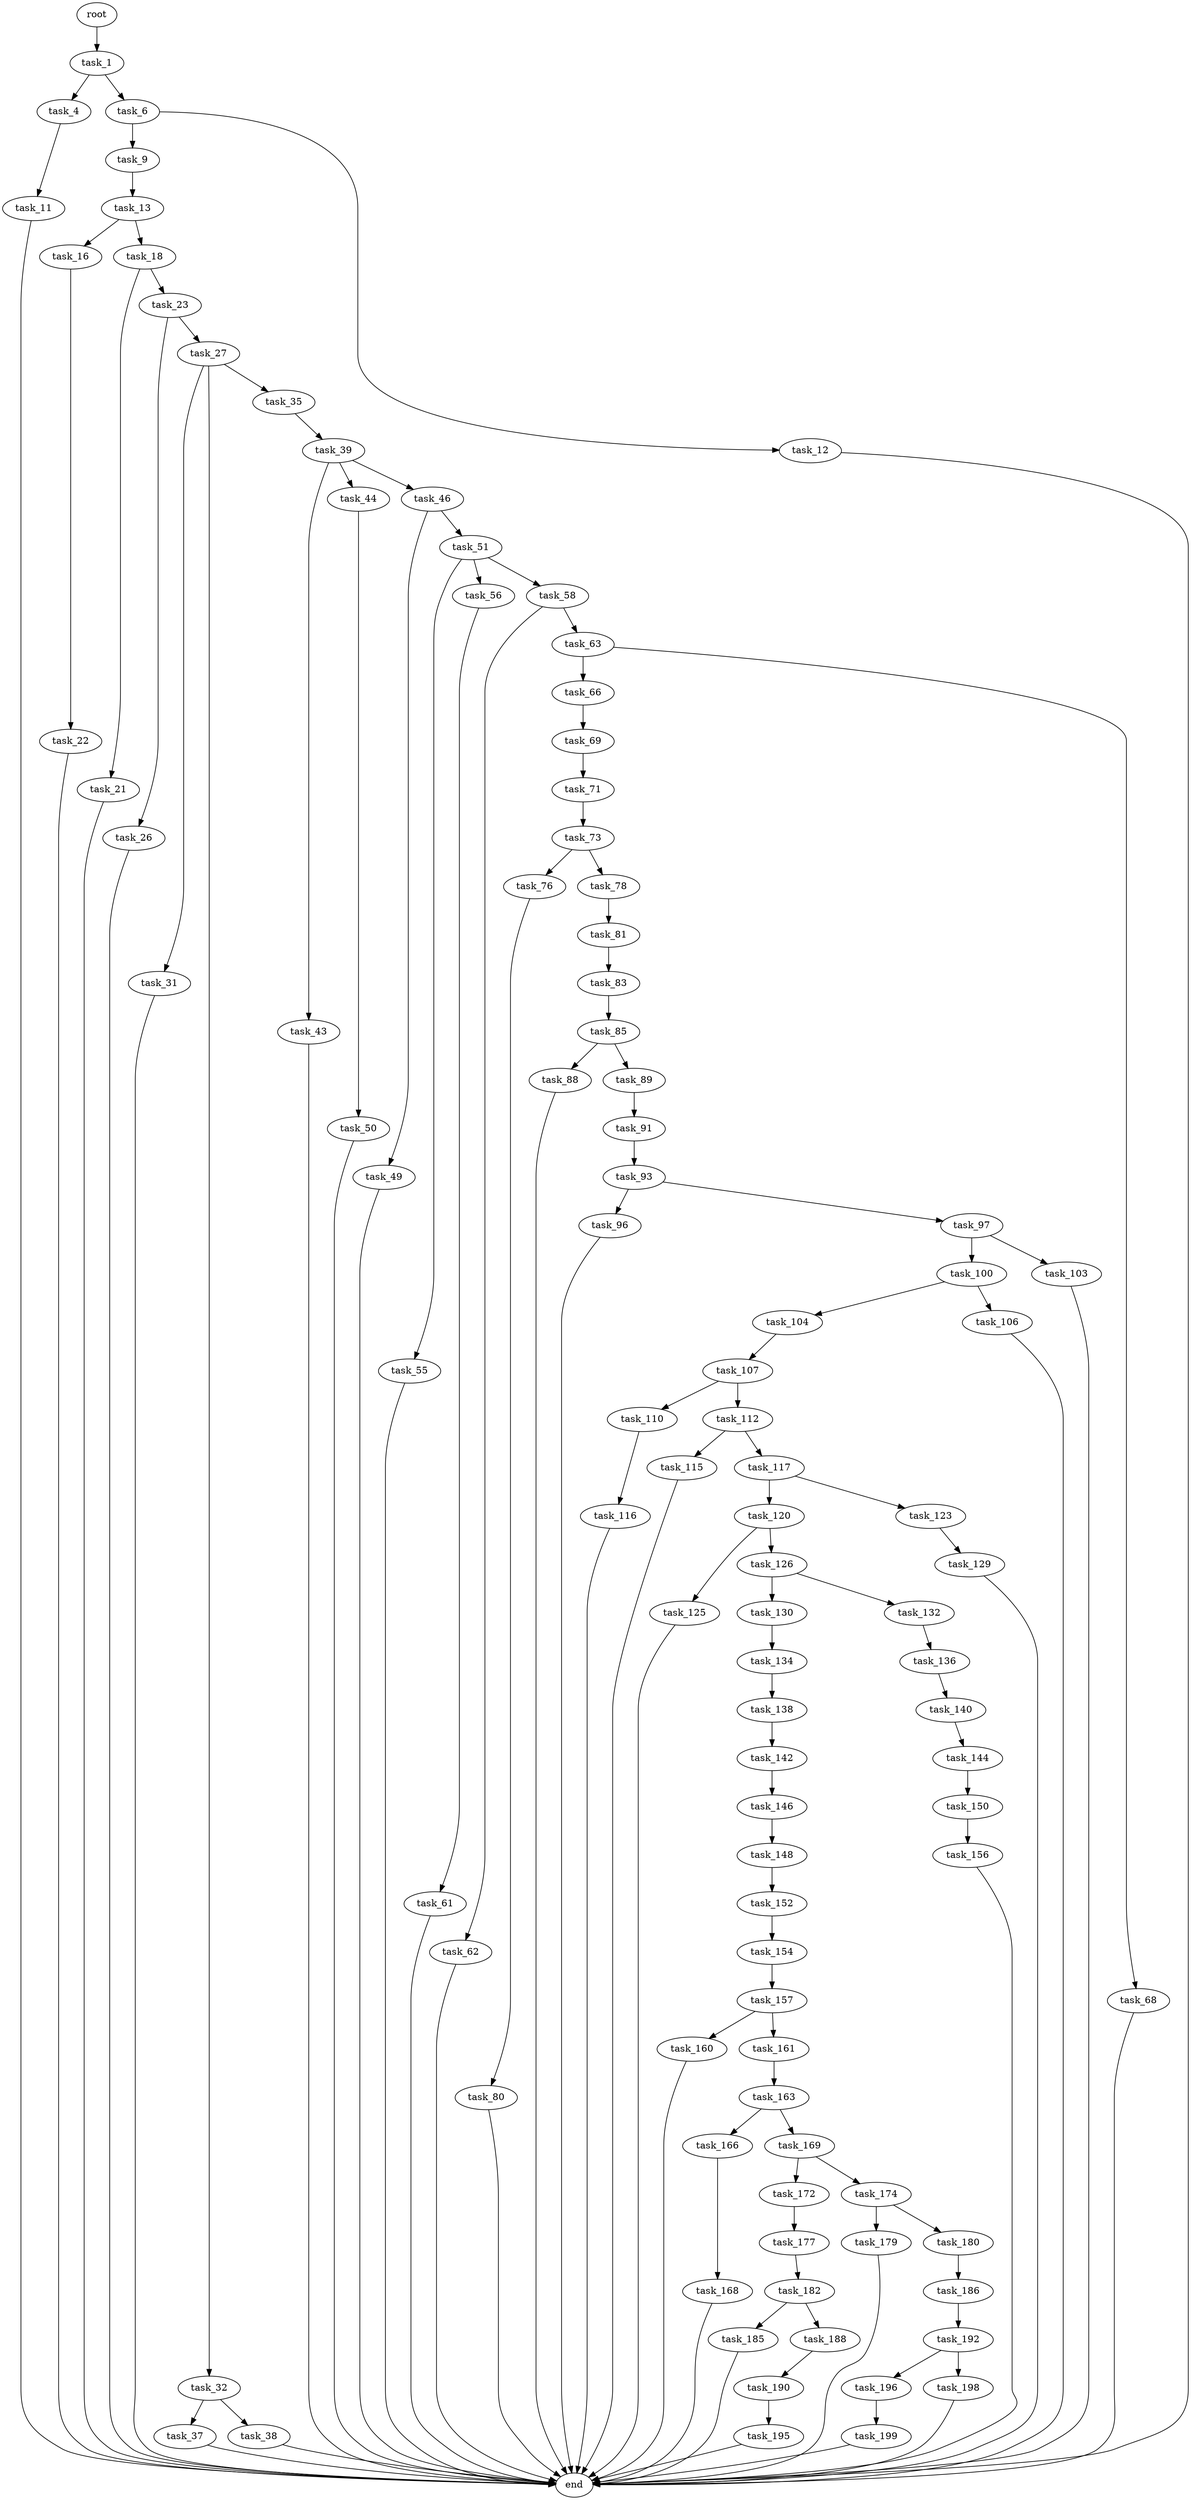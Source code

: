 digraph G {
  root [size="0.000000"];
  task_1 [size="4774794882.000000"];
  task_4 [size="68719476736.000000"];
  task_6 [size="8800920615.000000"];
  task_9 [size="134217728000.000000"];
  task_11 [size="70554746568.000000"];
  task_12 [size="68719476736.000000"];
  task_13 [size="13133260659.000000"];
  task_16 [size="1073741824000.000000"];
  task_18 [size="205244741044.000000"];
  task_21 [size="993460552.000000"];
  task_22 [size="1073741824000.000000"];
  task_23 [size="15288865147.000000"];
  task_26 [size="231928233984.000000"];
  task_27 [size="68719476736.000000"];
  task_31 [size="15656728632.000000"];
  task_32 [size="10146379384.000000"];
  task_35 [size="343735262946.000000"];
  task_37 [size="34411556070.000000"];
  task_38 [size="8589934592.000000"];
  task_39 [size="2670579269.000000"];
  task_43 [size="1073741824000.000000"];
  task_44 [size="368293445632.000000"];
  task_46 [size="14818391693.000000"];
  task_49 [size="13246853793.000000"];
  task_50 [size="10911824344.000000"];
  task_51 [size="549755813888.000000"];
  task_55 [size="8589934592.000000"];
  task_56 [size="5859986878.000000"];
  task_58 [size="134217728000.000000"];
  task_61 [size="1073741824000.000000"];
  task_62 [size="28991029248.000000"];
  task_63 [size="326729706555.000000"];
  task_66 [size="28170905513.000000"];
  task_68 [size="782757789696.000000"];
  task_69 [size="2209802137.000000"];
  task_71 [size="4349465059.000000"];
  task_73 [size="28991029248.000000"];
  task_76 [size="782757789696.000000"];
  task_78 [size="134217728000.000000"];
  task_80 [size="368293445632.000000"];
  task_81 [size="308503215440.000000"];
  task_83 [size="8589934592.000000"];
  task_85 [size="368293445632.000000"];
  task_88 [size="1393119034487.000000"];
  task_89 [size="847816205635.000000"];
  task_91 [size="5130127584.000000"];
  task_93 [size="24491081317.000000"];
  task_96 [size="76071367755.000000"];
  task_97 [size="683777798649.000000"];
  task_100 [size="4178867597.000000"];
  task_103 [size="374166248265.000000"];
  task_104 [size="780035400118.000000"];
  task_106 [size="69222582618.000000"];
  task_107 [size="1073741824000.000000"];
  task_110 [size="923958822017.000000"];
  task_112 [size="665783396266.000000"];
  task_115 [size="15920267755.000000"];
  task_116 [size="8589934592.000000"];
  task_117 [size="505088337221.000000"];
  task_120 [size="6958677512.000000"];
  task_123 [size="97203409754.000000"];
  task_125 [size="549755813888.000000"];
  task_126 [size="549755813888.000000"];
  task_129 [size="225512621882.000000"];
  task_130 [size="3868441206.000000"];
  task_132 [size="562566677220.000000"];
  task_134 [size="173366351887.000000"];
  task_136 [size="234657354364.000000"];
  task_138 [size="134217728000.000000"];
  task_140 [size="147673007570.000000"];
  task_142 [size="549755813888.000000"];
  task_144 [size="782757789696.000000"];
  task_146 [size="19948645487.000000"];
  task_148 [size="466987609.000000"];
  task_150 [size="1197388241.000000"];
  task_152 [size="8589934592.000000"];
  task_154 [size="3946775632.000000"];
  task_156 [size="13175959384.000000"];
  task_157 [size="2271446118.000000"];
  task_160 [size="134217728000.000000"];
  task_161 [size="457148948086.000000"];
  task_163 [size="859050816.000000"];
  task_166 [size="30921012809.000000"];
  task_168 [size="12389857943.000000"];
  task_169 [size="600148888239.000000"];
  task_172 [size="366911004063.000000"];
  task_174 [size="4442791015.000000"];
  task_177 [size="23402188548.000000"];
  task_179 [size="549755813888.000000"];
  task_180 [size="28991029248.000000"];
  task_182 [size="28991029248.000000"];
  task_185 [size="319468619104.000000"];
  task_186 [size="51722835817.000000"];
  task_188 [size="1467202207.000000"];
  task_190 [size="24863649238.000000"];
  task_192 [size="14331560881.000000"];
  task_195 [size="28991029248.000000"];
  task_196 [size="782757789696.000000"];
  task_198 [size="28991029248.000000"];
  task_199 [size="73581444035.000000"];
  end [size="0.000000"];

  root -> task_1 [size="1.000000"];
  task_1 -> task_4 [size="134217728.000000"];
  task_1 -> task_6 [size="134217728.000000"];
  task_4 -> task_11 [size="134217728.000000"];
  task_6 -> task_9 [size="679477248.000000"];
  task_6 -> task_12 [size="679477248.000000"];
  task_9 -> task_13 [size="209715200.000000"];
  task_11 -> end [size="1.000000"];
  task_12 -> end [size="1.000000"];
  task_13 -> task_16 [size="209715200.000000"];
  task_13 -> task_18 [size="209715200.000000"];
  task_16 -> task_22 [size="838860800.000000"];
  task_18 -> task_21 [size="209715200.000000"];
  task_18 -> task_23 [size="209715200.000000"];
  task_21 -> end [size="1.000000"];
  task_22 -> end [size="1.000000"];
  task_23 -> task_26 [size="75497472.000000"];
  task_23 -> task_27 [size="75497472.000000"];
  task_26 -> end [size="1.000000"];
  task_27 -> task_31 [size="134217728.000000"];
  task_27 -> task_32 [size="134217728.000000"];
  task_27 -> task_35 [size="134217728.000000"];
  task_31 -> end [size="1.000000"];
  task_32 -> task_37 [size="536870912.000000"];
  task_32 -> task_38 [size="536870912.000000"];
  task_35 -> task_39 [size="411041792.000000"];
  task_37 -> end [size="1.000000"];
  task_38 -> end [size="1.000000"];
  task_39 -> task_43 [size="75497472.000000"];
  task_39 -> task_44 [size="75497472.000000"];
  task_39 -> task_46 [size="75497472.000000"];
  task_43 -> end [size="1.000000"];
  task_44 -> task_50 [size="411041792.000000"];
  task_46 -> task_49 [size="75497472.000000"];
  task_46 -> task_51 [size="75497472.000000"];
  task_49 -> end [size="1.000000"];
  task_50 -> end [size="1.000000"];
  task_51 -> task_55 [size="536870912.000000"];
  task_51 -> task_56 [size="536870912.000000"];
  task_51 -> task_58 [size="536870912.000000"];
  task_55 -> end [size="1.000000"];
  task_56 -> task_61 [size="134217728.000000"];
  task_58 -> task_62 [size="209715200.000000"];
  task_58 -> task_63 [size="209715200.000000"];
  task_61 -> end [size="1.000000"];
  task_62 -> end [size="1.000000"];
  task_63 -> task_66 [size="536870912.000000"];
  task_63 -> task_68 [size="536870912.000000"];
  task_66 -> task_69 [size="75497472.000000"];
  task_68 -> end [size="1.000000"];
  task_69 -> task_71 [size="209715200.000000"];
  task_71 -> task_73 [size="75497472.000000"];
  task_73 -> task_76 [size="75497472.000000"];
  task_73 -> task_78 [size="75497472.000000"];
  task_76 -> task_80 [size="679477248.000000"];
  task_78 -> task_81 [size="209715200.000000"];
  task_80 -> end [size="1.000000"];
  task_81 -> task_83 [size="536870912.000000"];
  task_83 -> task_85 [size="33554432.000000"];
  task_85 -> task_88 [size="411041792.000000"];
  task_85 -> task_89 [size="411041792.000000"];
  task_88 -> end [size="1.000000"];
  task_89 -> task_91 [size="679477248.000000"];
  task_91 -> task_93 [size="134217728.000000"];
  task_93 -> task_96 [size="411041792.000000"];
  task_93 -> task_97 [size="411041792.000000"];
  task_96 -> end [size="1.000000"];
  task_97 -> task_100 [size="679477248.000000"];
  task_97 -> task_103 [size="679477248.000000"];
  task_100 -> task_104 [size="134217728.000000"];
  task_100 -> task_106 [size="134217728.000000"];
  task_103 -> end [size="1.000000"];
  task_104 -> task_107 [size="679477248.000000"];
  task_106 -> end [size="1.000000"];
  task_107 -> task_110 [size="838860800.000000"];
  task_107 -> task_112 [size="838860800.000000"];
  task_110 -> task_116 [size="679477248.000000"];
  task_112 -> task_115 [size="411041792.000000"];
  task_112 -> task_117 [size="411041792.000000"];
  task_115 -> end [size="1.000000"];
  task_116 -> end [size="1.000000"];
  task_117 -> task_120 [size="411041792.000000"];
  task_117 -> task_123 [size="411041792.000000"];
  task_120 -> task_125 [size="33554432.000000"];
  task_120 -> task_126 [size="33554432.000000"];
  task_123 -> task_129 [size="75497472.000000"];
  task_125 -> end [size="1.000000"];
  task_126 -> task_130 [size="536870912.000000"];
  task_126 -> task_132 [size="536870912.000000"];
  task_129 -> end [size="1.000000"];
  task_130 -> task_134 [size="75497472.000000"];
  task_132 -> task_136 [size="536870912.000000"];
  task_134 -> task_138 [size="134217728.000000"];
  task_136 -> task_140 [size="209715200.000000"];
  task_138 -> task_142 [size="209715200.000000"];
  task_140 -> task_144 [size="134217728.000000"];
  task_142 -> task_146 [size="536870912.000000"];
  task_144 -> task_150 [size="679477248.000000"];
  task_146 -> task_148 [size="679477248.000000"];
  task_148 -> task_152 [size="33554432.000000"];
  task_150 -> task_156 [size="134217728.000000"];
  task_152 -> task_154 [size="33554432.000000"];
  task_154 -> task_157 [size="134217728.000000"];
  task_156 -> end [size="1.000000"];
  task_157 -> task_160 [size="134217728.000000"];
  task_157 -> task_161 [size="134217728.000000"];
  task_160 -> end [size="1.000000"];
  task_161 -> task_163 [size="301989888.000000"];
  task_163 -> task_166 [size="33554432.000000"];
  task_163 -> task_169 [size="33554432.000000"];
  task_166 -> task_168 [size="134217728.000000"];
  task_168 -> end [size="1.000000"];
  task_169 -> task_172 [size="536870912.000000"];
  task_169 -> task_174 [size="536870912.000000"];
  task_172 -> task_177 [size="301989888.000000"];
  task_174 -> task_179 [size="134217728.000000"];
  task_174 -> task_180 [size="134217728.000000"];
  task_177 -> task_182 [size="838860800.000000"];
  task_179 -> end [size="1.000000"];
  task_180 -> task_186 [size="75497472.000000"];
  task_182 -> task_185 [size="75497472.000000"];
  task_182 -> task_188 [size="75497472.000000"];
  task_185 -> end [size="1.000000"];
  task_186 -> task_192 [size="209715200.000000"];
  task_188 -> task_190 [size="33554432.000000"];
  task_190 -> task_195 [size="838860800.000000"];
  task_192 -> task_196 [size="411041792.000000"];
  task_192 -> task_198 [size="411041792.000000"];
  task_195 -> end [size="1.000000"];
  task_196 -> task_199 [size="679477248.000000"];
  task_198 -> end [size="1.000000"];
  task_199 -> end [size="1.000000"];
}
